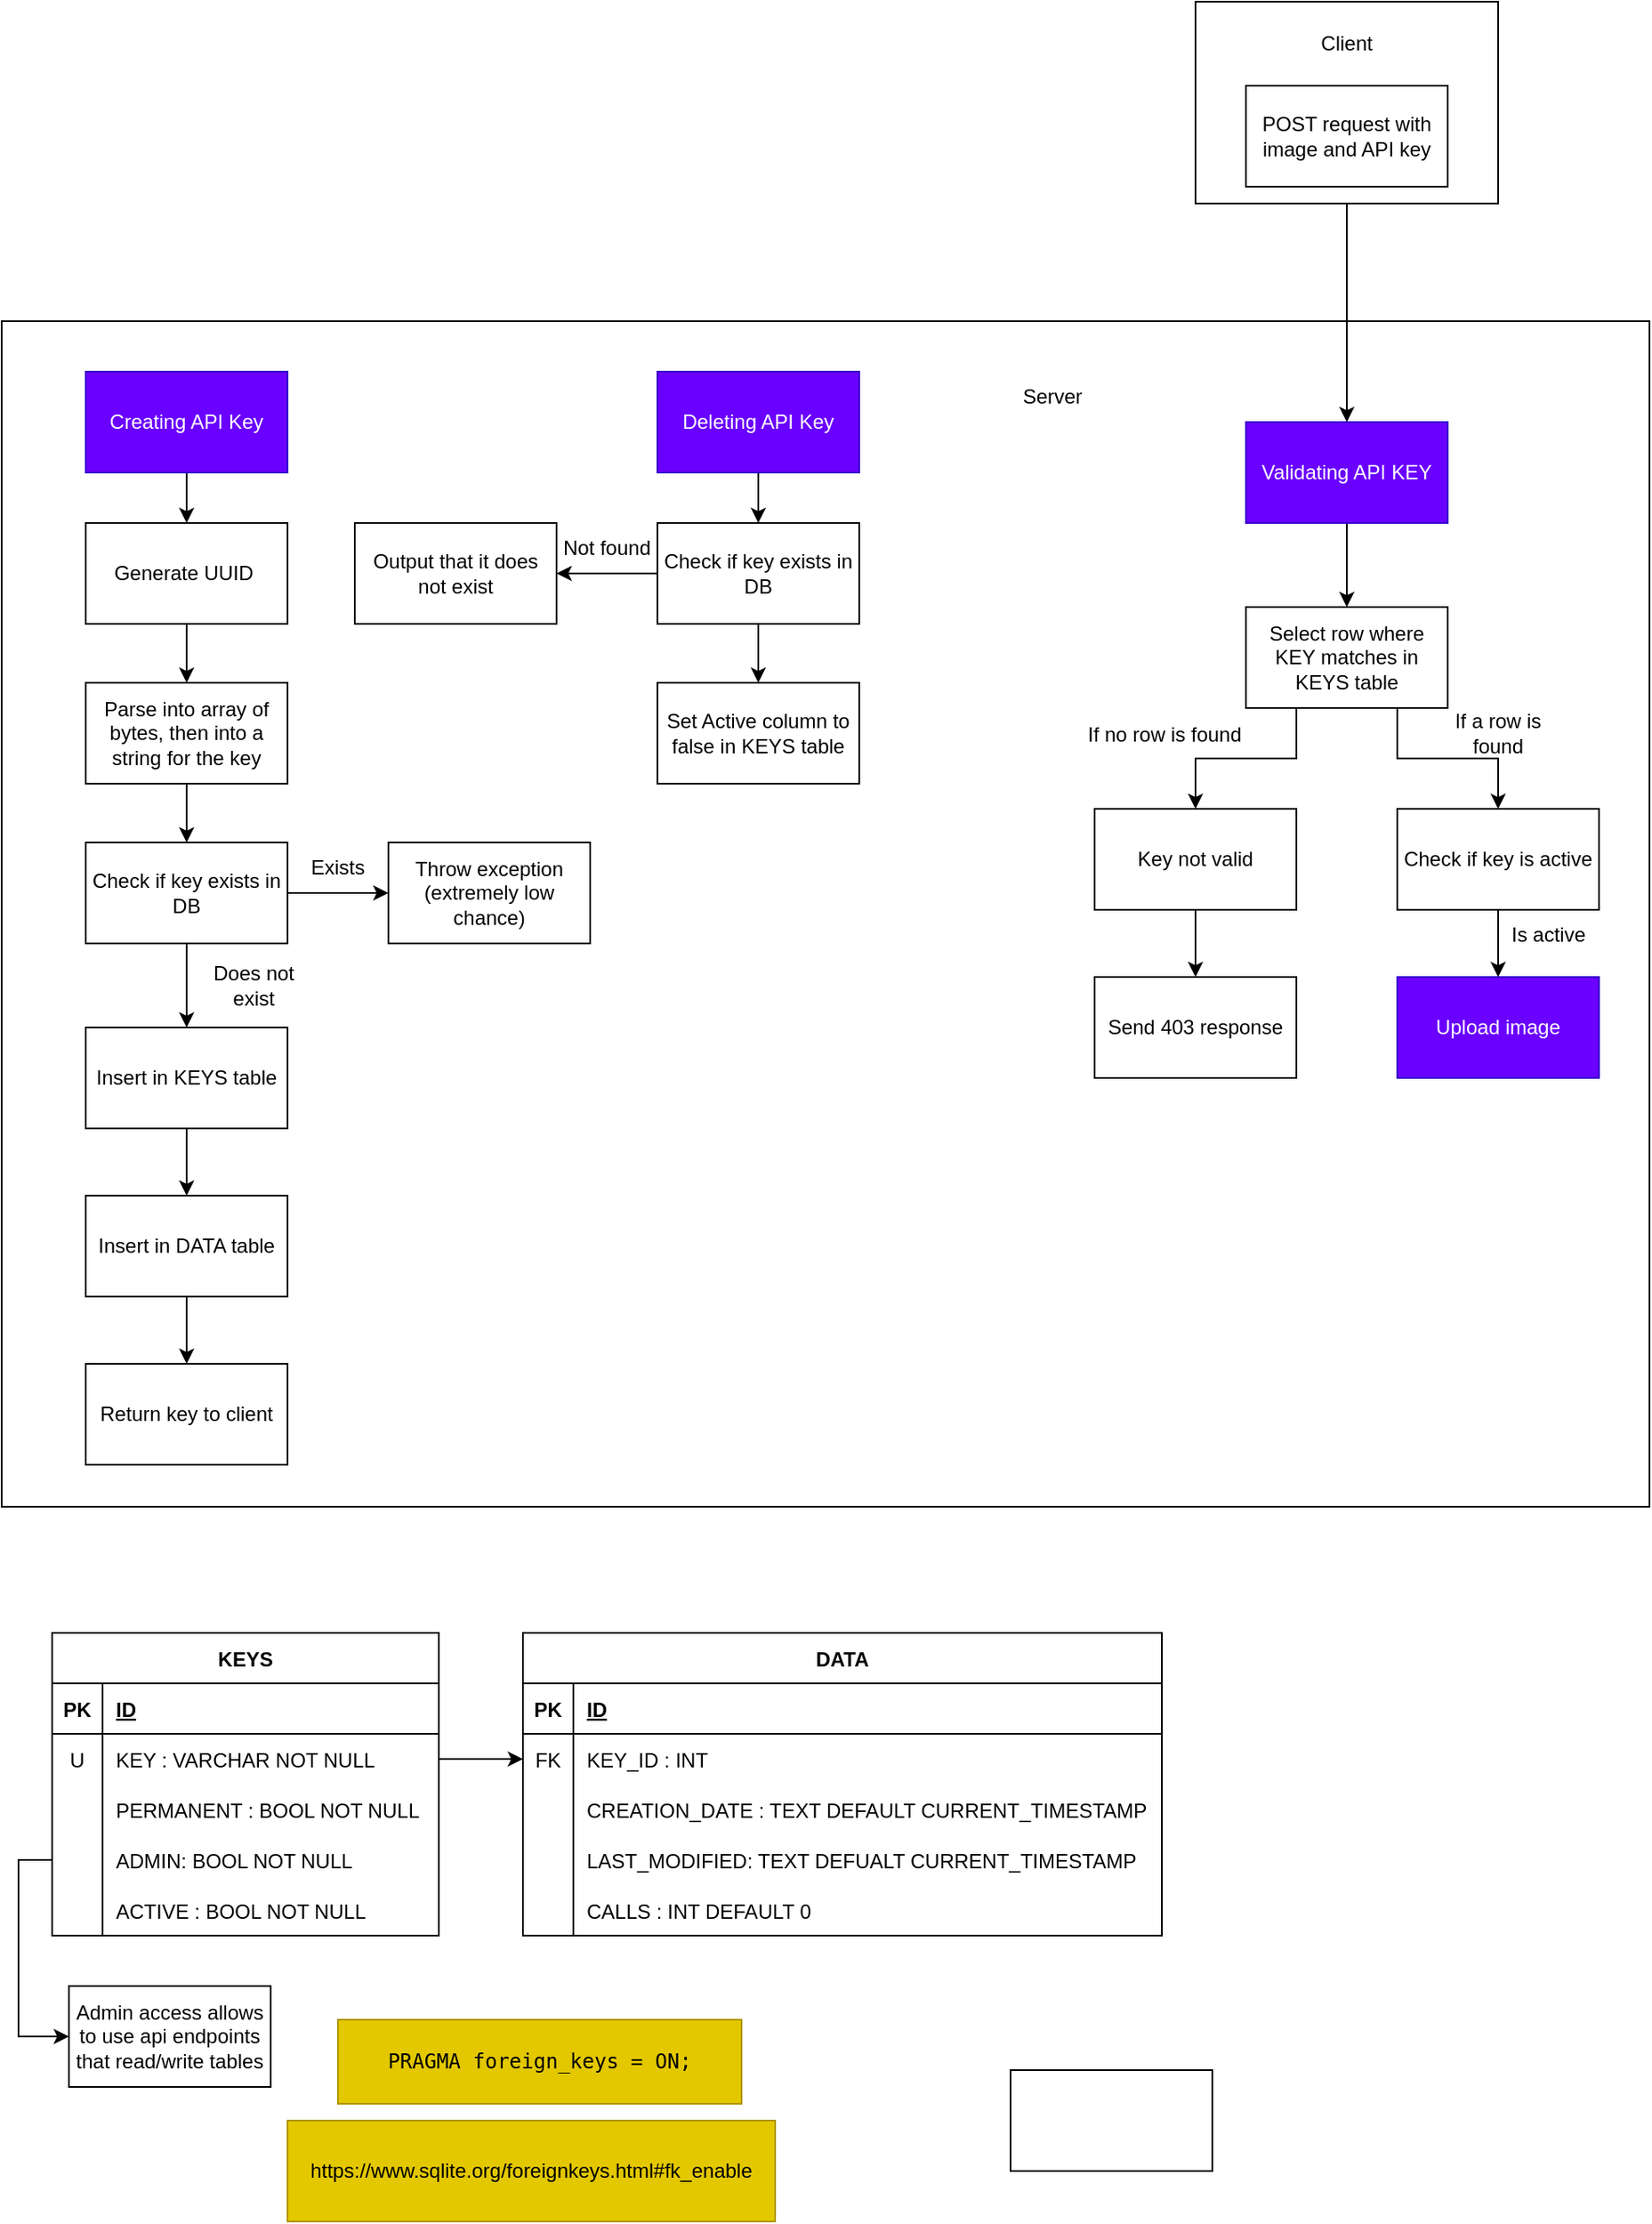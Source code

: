 <mxfile version="17.1.1" type="device"><diagram id="5JW9QRFGZYJv1i0NYqDo" name="Page-1"><mxGraphModel dx="1557" dy="1261" grid="1" gridSize="10" guides="1" tooltips="1" connect="1" arrows="1" fold="1" page="1" pageScale="1" pageWidth="1000" pageHeight="500" math="0" shadow="0"><root><mxCell id="0"/><mxCell id="1" parent="0"/><mxCell id="wKoaRFT6PWMqUwzqwJOh-6" value="" style="rounded=0;whiteSpace=wrap;html=1;" parent="1" vertex="1"><mxGeometry x="10" y="-230" width="980" height="705" as="geometry"/></mxCell><mxCell id="wKoaRFT6PWMqUwzqwJOh-14" value="" style="edgeStyle=orthogonalEdgeStyle;rounded=0;orthogonalLoop=1;jettySize=auto;html=1;" parent="1" source="f61jdf3002YQhbzdiK5C-1" target="wKoaRFT6PWMqUwzqwJOh-9" edge="1"><mxGeometry relative="1" as="geometry"/></mxCell><mxCell id="f61jdf3002YQhbzdiK5C-1" value="Creating API Key" style="rounded=0;whiteSpace=wrap;html=1;fillColor=#6a00ff;strokeColor=#3700CC;fontColor=#ffffff;" parent="1" vertex="1"><mxGeometry x="60" y="-200" width="120" height="60" as="geometry"/></mxCell><mxCell id="wKoaRFT6PWMqUwzqwJOh-24" value="" style="edgeStyle=orthogonalEdgeStyle;rounded=0;orthogonalLoop=1;jettySize=auto;html=1;strokeColor=default;" parent="1" source="f61jdf3002YQhbzdiK5C-2" target="wKoaRFT6PWMqUwzqwJOh-23" edge="1"><mxGeometry relative="1" as="geometry"/></mxCell><mxCell id="f61jdf3002YQhbzdiK5C-2" value="Deleting API Key" style="rounded=0;whiteSpace=wrap;html=1;fillColor=#6a00ff;strokeColor=#3700CC;fontColor=#ffffff;" parent="1" vertex="1"><mxGeometry x="400" y="-200" width="120" height="60" as="geometry"/></mxCell><mxCell id="f61jdf3002YQhbzdiK5C-52" style="edgeStyle=orthogonalEdgeStyle;rounded=0;orthogonalLoop=1;jettySize=auto;html=1;exitX=0.5;exitY=1;exitDx=0;exitDy=0;" parent="1" source="f61jdf3002YQhbzdiK5C-3" target="f61jdf3002YQhbzdiK5C-51" edge="1"><mxGeometry relative="1" as="geometry"/></mxCell><mxCell id="f61jdf3002YQhbzdiK5C-3" value="Validating API KEY" style="rounded=0;whiteSpace=wrap;html=1;fillColor=#6a00ff;strokeColor=#3700CC;fontColor=#ffffff;" parent="1" vertex="1"><mxGeometry x="750" y="-170" width="120" height="60" as="geometry"/></mxCell><mxCell id="f61jdf3002YQhbzdiK5C-4" value="KEYS" style="shape=table;startSize=30;container=1;collapsible=1;childLayout=tableLayout;fixedRows=1;rowLines=0;fontStyle=1;align=center;resizeLast=1;" parent="1" vertex="1"><mxGeometry x="40" y="550" width="230" height="180" as="geometry"/></mxCell><mxCell id="f61jdf3002YQhbzdiK5C-5" value="" style="shape=tableRow;horizontal=0;startSize=0;swimlaneHead=0;swimlaneBody=0;fillColor=none;collapsible=0;dropTarget=0;points=[[0,0.5],[1,0.5]];portConstraint=eastwest;top=0;left=0;right=0;bottom=1;" parent="f61jdf3002YQhbzdiK5C-4" vertex="1"><mxGeometry y="30" width="230" height="30" as="geometry"/></mxCell><mxCell id="f61jdf3002YQhbzdiK5C-6" value="PK" style="shape=partialRectangle;connectable=0;fillColor=none;top=0;left=0;bottom=0;right=0;fontStyle=1;overflow=hidden;" parent="f61jdf3002YQhbzdiK5C-5" vertex="1"><mxGeometry width="30" height="30" as="geometry"><mxRectangle width="30" height="30" as="alternateBounds"/></mxGeometry></mxCell><mxCell id="f61jdf3002YQhbzdiK5C-7" value="ID" style="shape=partialRectangle;connectable=0;fillColor=none;top=0;left=0;bottom=0;right=0;align=left;spacingLeft=6;fontStyle=5;overflow=hidden;" parent="f61jdf3002YQhbzdiK5C-5" vertex="1"><mxGeometry x="30" width="200" height="30" as="geometry"><mxRectangle width="200" height="30" as="alternateBounds"/></mxGeometry></mxCell><mxCell id="f61jdf3002YQhbzdiK5C-8" value="" style="shape=tableRow;horizontal=0;startSize=0;swimlaneHead=0;swimlaneBody=0;fillColor=none;collapsible=0;dropTarget=0;points=[[0,0.5],[1,0.5]];portConstraint=eastwest;top=0;left=0;right=0;bottom=0;" parent="f61jdf3002YQhbzdiK5C-4" vertex="1"><mxGeometry y="60" width="230" height="30" as="geometry"/></mxCell><mxCell id="f61jdf3002YQhbzdiK5C-9" value="U" style="shape=partialRectangle;connectable=0;fillColor=none;top=0;left=0;bottom=0;right=0;editable=1;overflow=hidden;" parent="f61jdf3002YQhbzdiK5C-8" vertex="1"><mxGeometry width="30" height="30" as="geometry"><mxRectangle width="30" height="30" as="alternateBounds"/></mxGeometry></mxCell><mxCell id="f61jdf3002YQhbzdiK5C-10" value="KEY : VARCHAR NOT NULL" style="shape=partialRectangle;connectable=0;fillColor=none;top=0;left=0;bottom=0;right=0;align=left;spacingLeft=6;overflow=hidden;" parent="f61jdf3002YQhbzdiK5C-8" vertex="1"><mxGeometry x="30" width="200" height="30" as="geometry"><mxRectangle width="200" height="30" as="alternateBounds"/></mxGeometry></mxCell><mxCell id="f61jdf3002YQhbzdiK5C-11" value="" style="shape=tableRow;horizontal=0;startSize=0;swimlaneHead=0;swimlaneBody=0;fillColor=none;collapsible=0;dropTarget=0;points=[[0,0.5],[1,0.5]];portConstraint=eastwest;top=0;left=0;right=0;bottom=0;" parent="f61jdf3002YQhbzdiK5C-4" vertex="1"><mxGeometry y="90" width="230" height="30" as="geometry"/></mxCell><mxCell id="f61jdf3002YQhbzdiK5C-12" value="" style="shape=partialRectangle;connectable=0;fillColor=none;top=0;left=0;bottom=0;right=0;editable=1;overflow=hidden;" parent="f61jdf3002YQhbzdiK5C-11" vertex="1"><mxGeometry width="30" height="30" as="geometry"><mxRectangle width="30" height="30" as="alternateBounds"/></mxGeometry></mxCell><mxCell id="f61jdf3002YQhbzdiK5C-13" value="PERMANENT : BOOL NOT NULL" style="shape=partialRectangle;connectable=0;fillColor=none;top=0;left=0;bottom=0;right=0;align=left;spacingLeft=6;overflow=hidden;" parent="f61jdf3002YQhbzdiK5C-11" vertex="1"><mxGeometry x="30" width="200" height="30" as="geometry"><mxRectangle width="200" height="30" as="alternateBounds"/></mxGeometry></mxCell><mxCell id="wKoaRFT6PWMqUwzqwJOh-47" value="" style="shape=tableRow;horizontal=0;startSize=0;swimlaneHead=0;swimlaneBody=0;fillColor=none;collapsible=0;dropTarget=0;points=[[0,0.5],[1,0.5]];portConstraint=eastwest;top=0;left=0;right=0;bottom=0;" parent="f61jdf3002YQhbzdiK5C-4" vertex="1"><mxGeometry y="120" width="230" height="30" as="geometry"/></mxCell><mxCell id="wKoaRFT6PWMqUwzqwJOh-48" value="" style="shape=partialRectangle;connectable=0;fillColor=none;top=0;left=0;bottom=0;right=0;editable=1;overflow=hidden;" parent="wKoaRFT6PWMqUwzqwJOh-47" vertex="1"><mxGeometry width="30" height="30" as="geometry"><mxRectangle width="30" height="30" as="alternateBounds"/></mxGeometry></mxCell><mxCell id="wKoaRFT6PWMqUwzqwJOh-49" value="ADMIN: BOOL NOT NULL" style="shape=partialRectangle;connectable=0;fillColor=none;top=0;left=0;bottom=0;right=0;align=left;spacingLeft=6;overflow=hidden;" parent="wKoaRFT6PWMqUwzqwJOh-47" vertex="1"><mxGeometry x="30" width="200" height="30" as="geometry"><mxRectangle width="200" height="30" as="alternateBounds"/></mxGeometry></mxCell><mxCell id="f61jdf3002YQhbzdiK5C-14" value="" style="shape=tableRow;horizontal=0;startSize=0;swimlaneHead=0;swimlaneBody=0;fillColor=none;collapsible=0;dropTarget=0;points=[[0,0.5],[1,0.5]];portConstraint=eastwest;top=0;left=0;right=0;bottom=0;" parent="f61jdf3002YQhbzdiK5C-4" vertex="1"><mxGeometry y="150" width="230" height="30" as="geometry"/></mxCell><mxCell id="f61jdf3002YQhbzdiK5C-15" value="" style="shape=partialRectangle;connectable=0;fillColor=none;top=0;left=0;bottom=0;right=0;editable=1;overflow=hidden;" parent="f61jdf3002YQhbzdiK5C-14" vertex="1"><mxGeometry width="30" height="30" as="geometry"><mxRectangle width="30" height="30" as="alternateBounds"/></mxGeometry></mxCell><mxCell id="f61jdf3002YQhbzdiK5C-16" value="ACTIVE : BOOL NOT NULL" style="shape=partialRectangle;connectable=0;fillColor=none;top=0;left=0;bottom=0;right=0;align=left;spacingLeft=6;overflow=hidden;" parent="f61jdf3002YQhbzdiK5C-14" vertex="1"><mxGeometry x="30" width="200" height="30" as="geometry"><mxRectangle width="200" height="30" as="alternateBounds"/></mxGeometry></mxCell><mxCell id="f61jdf3002YQhbzdiK5C-31" value="DATA" style="shape=table;startSize=30;container=1;collapsible=1;childLayout=tableLayout;fixedRows=1;rowLines=0;fontStyle=1;align=center;resizeLast=1;" parent="1" vertex="1"><mxGeometry x="320" y="550" width="380" height="180" as="geometry"/></mxCell><mxCell id="f61jdf3002YQhbzdiK5C-32" value="" style="shape=tableRow;horizontal=0;startSize=0;swimlaneHead=0;swimlaneBody=0;fillColor=none;collapsible=0;dropTarget=0;points=[[0,0.5],[1,0.5]];portConstraint=eastwest;top=0;left=0;right=0;bottom=1;" parent="f61jdf3002YQhbzdiK5C-31" vertex="1"><mxGeometry y="30" width="380" height="30" as="geometry"/></mxCell><mxCell id="f61jdf3002YQhbzdiK5C-33" value="PK" style="shape=partialRectangle;connectable=0;fillColor=none;top=0;left=0;bottom=0;right=0;fontStyle=1;overflow=hidden;" parent="f61jdf3002YQhbzdiK5C-32" vertex="1"><mxGeometry width="30" height="30" as="geometry"><mxRectangle width="30" height="30" as="alternateBounds"/></mxGeometry></mxCell><mxCell id="f61jdf3002YQhbzdiK5C-34" value="ID" style="shape=partialRectangle;connectable=0;fillColor=none;top=0;left=0;bottom=0;right=0;align=left;spacingLeft=6;fontStyle=5;overflow=hidden;" parent="f61jdf3002YQhbzdiK5C-32" vertex="1"><mxGeometry x="30" width="350" height="30" as="geometry"><mxRectangle width="350" height="30" as="alternateBounds"/></mxGeometry></mxCell><mxCell id="f61jdf3002YQhbzdiK5C-41" value="" style="shape=tableRow;horizontal=0;startSize=0;swimlaneHead=0;swimlaneBody=0;fillColor=none;collapsible=0;dropTarget=0;points=[[0,0.5],[1,0.5]];portConstraint=eastwest;top=0;left=0;right=0;bottom=0;" parent="f61jdf3002YQhbzdiK5C-31" vertex="1"><mxGeometry y="60" width="380" height="30" as="geometry"/></mxCell><mxCell id="f61jdf3002YQhbzdiK5C-42" value="FK" style="shape=partialRectangle;connectable=0;fillColor=none;top=0;left=0;bottom=0;right=0;editable=1;overflow=hidden;" parent="f61jdf3002YQhbzdiK5C-41" vertex="1"><mxGeometry width="30" height="30" as="geometry"><mxRectangle width="30" height="30" as="alternateBounds"/></mxGeometry></mxCell><mxCell id="f61jdf3002YQhbzdiK5C-43" value="KEY_ID : INT" style="shape=partialRectangle;connectable=0;fillColor=none;top=0;left=0;bottom=0;right=0;align=left;spacingLeft=6;overflow=hidden;" parent="f61jdf3002YQhbzdiK5C-41" vertex="1"><mxGeometry x="30" width="350" height="30" as="geometry"><mxRectangle width="350" height="30" as="alternateBounds"/></mxGeometry></mxCell><mxCell id="f61jdf3002YQhbzdiK5C-35" value="" style="shape=tableRow;horizontal=0;startSize=0;swimlaneHead=0;swimlaneBody=0;fillColor=none;collapsible=0;dropTarget=0;points=[[0,0.5],[1,0.5]];portConstraint=eastwest;top=0;left=0;right=0;bottom=0;" parent="f61jdf3002YQhbzdiK5C-31" vertex="1"><mxGeometry y="90" width="380" height="30" as="geometry"/></mxCell><mxCell id="f61jdf3002YQhbzdiK5C-36" value="" style="shape=partialRectangle;connectable=0;fillColor=none;top=0;left=0;bottom=0;right=0;editable=1;overflow=hidden;" parent="f61jdf3002YQhbzdiK5C-35" vertex="1"><mxGeometry width="30" height="30" as="geometry"><mxRectangle width="30" height="30" as="alternateBounds"/></mxGeometry></mxCell><mxCell id="f61jdf3002YQhbzdiK5C-37" value="CREATION_DATE : TEXT DEFAULT CURRENT_TIMESTAMP" style="shape=partialRectangle;connectable=0;fillColor=none;top=0;left=0;bottom=0;right=0;align=left;spacingLeft=6;overflow=hidden;" parent="f61jdf3002YQhbzdiK5C-35" vertex="1"><mxGeometry x="30" width="350" height="30" as="geometry"><mxRectangle width="350" height="30" as="alternateBounds"/></mxGeometry></mxCell><mxCell id="wKoaRFT6PWMqUwzqwJOh-44" value="" style="shape=tableRow;horizontal=0;startSize=0;swimlaneHead=0;swimlaneBody=0;fillColor=none;collapsible=0;dropTarget=0;points=[[0,0.5],[1,0.5]];portConstraint=eastwest;top=0;left=0;right=0;bottom=0;" parent="f61jdf3002YQhbzdiK5C-31" vertex="1"><mxGeometry y="120" width="380" height="30" as="geometry"/></mxCell><mxCell id="wKoaRFT6PWMqUwzqwJOh-45" value="" style="shape=partialRectangle;connectable=0;fillColor=none;top=0;left=0;bottom=0;right=0;editable=1;overflow=hidden;" parent="wKoaRFT6PWMqUwzqwJOh-44" vertex="1"><mxGeometry width="30" height="30" as="geometry"><mxRectangle width="30" height="30" as="alternateBounds"/></mxGeometry></mxCell><mxCell id="wKoaRFT6PWMqUwzqwJOh-46" value="LAST_MODIFIED: TEXT DEFUALT CURRENT_TIMESTAMP" style="shape=partialRectangle;connectable=0;fillColor=none;top=0;left=0;bottom=0;right=0;align=left;spacingLeft=6;overflow=hidden;" parent="wKoaRFT6PWMqUwzqwJOh-44" vertex="1"><mxGeometry x="30" width="350" height="30" as="geometry"><mxRectangle width="350" height="30" as="alternateBounds"/></mxGeometry></mxCell><mxCell id="f61jdf3002YQhbzdiK5C-38" value="" style="shape=tableRow;horizontal=0;startSize=0;swimlaneHead=0;swimlaneBody=0;fillColor=none;collapsible=0;dropTarget=0;points=[[0,0.5],[1,0.5]];portConstraint=eastwest;top=0;left=0;right=0;bottom=0;" parent="f61jdf3002YQhbzdiK5C-31" vertex="1"><mxGeometry y="150" width="380" height="30" as="geometry"/></mxCell><mxCell id="f61jdf3002YQhbzdiK5C-39" value="" style="shape=partialRectangle;connectable=0;fillColor=none;top=0;left=0;bottom=0;right=0;editable=1;overflow=hidden;" parent="f61jdf3002YQhbzdiK5C-38" vertex="1"><mxGeometry width="30" height="30" as="geometry"><mxRectangle width="30" height="30" as="alternateBounds"/></mxGeometry></mxCell><mxCell id="f61jdf3002YQhbzdiK5C-40" value="CALLS : INT DEFAULT 0" style="shape=partialRectangle;connectable=0;fillColor=none;top=0;left=0;bottom=0;right=0;align=left;spacingLeft=6;overflow=hidden;" parent="f61jdf3002YQhbzdiK5C-38" vertex="1"><mxGeometry x="30" width="350" height="30" as="geometry"><mxRectangle width="350" height="30" as="alternateBounds"/></mxGeometry></mxCell><mxCell id="f61jdf3002YQhbzdiK5C-44" value="" style="endArrow=classic;html=1;rounded=0;edgeStyle=orthogonalEdgeStyle;" parent="1" source="f61jdf3002YQhbzdiK5C-8" target="f61jdf3002YQhbzdiK5C-41" edge="1"><mxGeometry width="50" height="50" relative="1" as="geometry"><mxPoint x="400" y="610" as="sourcePoint"/><mxPoint x="450" y="560" as="targetPoint"/></mxGeometry></mxCell><mxCell id="f61jdf3002YQhbzdiK5C-48" style="edgeStyle=orthogonalEdgeStyle;rounded=0;orthogonalLoop=1;jettySize=auto;html=1;exitX=0.5;exitY=1;exitDx=0;exitDy=0;" parent="1" source="f61jdf3002YQhbzdiK5C-45" target="f61jdf3002YQhbzdiK5C-46" edge="1"><mxGeometry relative="1" as="geometry"/></mxCell><mxCell id="f61jdf3002YQhbzdiK5C-45" value="Insert in KEYS table" style="rounded=0;whiteSpace=wrap;html=1;" parent="1" vertex="1"><mxGeometry x="60" y="190" width="120" height="60" as="geometry"/></mxCell><mxCell id="f61jdf3002YQhbzdiK5C-67" style="edgeStyle=orthogonalEdgeStyle;rounded=0;orthogonalLoop=1;jettySize=auto;html=1;exitX=0.5;exitY=1;exitDx=0;exitDy=0;" parent="1" source="f61jdf3002YQhbzdiK5C-46" target="f61jdf3002YQhbzdiK5C-66" edge="1"><mxGeometry relative="1" as="geometry"/></mxCell><mxCell id="f61jdf3002YQhbzdiK5C-46" value="Insert in DATA table" style="rounded=0;whiteSpace=wrap;html=1;" parent="1" vertex="1"><mxGeometry x="60" y="290" width="120" height="60" as="geometry"/></mxCell><mxCell id="f61jdf3002YQhbzdiK5C-49" value="Set Active column to false in KEYS table" style="rounded=0;whiteSpace=wrap;html=1;" parent="1" vertex="1"><mxGeometry x="400" y="-15" width="120" height="60" as="geometry"/></mxCell><mxCell id="f61jdf3002YQhbzdiK5C-59" style="edgeStyle=orthogonalEdgeStyle;rounded=0;orthogonalLoop=1;jettySize=auto;html=1;exitX=0.25;exitY=1;exitDx=0;exitDy=0;" parent="1" source="f61jdf3002YQhbzdiK5C-51" target="f61jdf3002YQhbzdiK5C-53" edge="1"><mxGeometry relative="1" as="geometry"/></mxCell><mxCell id="wKoaRFT6PWMqUwzqwJOh-30" style="edgeStyle=orthogonalEdgeStyle;rounded=0;orthogonalLoop=1;jettySize=auto;html=1;exitX=0.75;exitY=1;exitDx=0;exitDy=0;strokeColor=default;" parent="1" source="f61jdf3002YQhbzdiK5C-51" target="wKoaRFT6PWMqUwzqwJOh-29" edge="1"><mxGeometry relative="1" as="geometry"/></mxCell><mxCell id="f61jdf3002YQhbzdiK5C-51" value="Select row where KEY matches in KEYS table" style="rounded=0;whiteSpace=wrap;html=1;" parent="1" vertex="1"><mxGeometry x="750" y="-60" width="120" height="60" as="geometry"/></mxCell><mxCell id="f61jdf3002YQhbzdiK5C-64" value="" style="edgeStyle=orthogonalEdgeStyle;rounded=0;orthogonalLoop=1;jettySize=auto;html=1;" parent="1" source="f61jdf3002YQhbzdiK5C-53" target="f61jdf3002YQhbzdiK5C-63" edge="1"><mxGeometry relative="1" as="geometry"/></mxCell><mxCell id="f61jdf3002YQhbzdiK5C-53" value="Key not valid" style="rounded=0;whiteSpace=wrap;html=1;" parent="1" vertex="1"><mxGeometry x="660" y="60" width="120" height="60" as="geometry"/></mxCell><mxCell id="f61jdf3002YQhbzdiK5C-55" value="Upload image" style="rounded=0;whiteSpace=wrap;html=1;fillColor=#6a00ff;strokeColor=#3700CC;fontColor=#ffffff;" parent="1" vertex="1"><mxGeometry x="840" y="160" width="120" height="60" as="geometry"/></mxCell><mxCell id="f61jdf3002YQhbzdiK5C-62" value="If no row is found" style="text;strokeColor=none;fillColor=none;align=left;verticalAlign=middle;spacingLeft=4;spacingRight=4;overflow=hidden;points=[[0,0.5],[1,0.5]];portConstraint=eastwest;rotatable=0;" parent="1" vertex="1"><mxGeometry x="650" width="110" height="30" as="geometry"/></mxCell><mxCell id="f61jdf3002YQhbzdiK5C-63" value="Send 403 response" style="rounded=0;whiteSpace=wrap;html=1;" parent="1" vertex="1"><mxGeometry x="660" y="160" width="120" height="60" as="geometry"/></mxCell><mxCell id="f61jdf3002YQhbzdiK5C-65" value="If a row is found" style="text;html=1;strokeColor=none;fillColor=none;align=center;verticalAlign=middle;whiteSpace=wrap;rounded=0;" parent="1" vertex="1"><mxGeometry x="870" width="60" height="30" as="geometry"/></mxCell><mxCell id="f61jdf3002YQhbzdiK5C-66" value="Return key to client" style="rounded=0;whiteSpace=wrap;html=1;" parent="1" vertex="1"><mxGeometry x="60" y="390" width="120" height="60" as="geometry"/></mxCell><mxCell id="wKoaRFT6PWMqUwzqwJOh-2" style="edgeStyle=orthogonalEdgeStyle;rounded=0;orthogonalLoop=1;jettySize=auto;html=1;" parent="1" source="wKoaRFT6PWMqUwzqwJOh-1" target="f61jdf3002YQhbzdiK5C-3" edge="1"><mxGeometry relative="1" as="geometry"/></mxCell><mxCell id="wKoaRFT6PWMqUwzqwJOh-4" value="" style="rounded=0;whiteSpace=wrap;html=1;" parent="1" vertex="1"><mxGeometry x="720" y="-420" width="180" height="120" as="geometry"/></mxCell><mxCell id="wKoaRFT6PWMqUwzqwJOh-1" value="POST request with image and API key" style="rounded=0;whiteSpace=wrap;html=1;" parent="1" vertex="1"><mxGeometry x="750" y="-370" width="120" height="60" as="geometry"/></mxCell><mxCell id="wKoaRFT6PWMqUwzqwJOh-5" value="Client" style="text;html=1;strokeColor=none;fillColor=none;align=center;verticalAlign=middle;whiteSpace=wrap;rounded=0;" parent="1" vertex="1"><mxGeometry x="780" y="-410" width="60" height="30" as="geometry"/></mxCell><mxCell id="wKoaRFT6PWMqUwzqwJOh-7" value="Server" style="text;html=1;strokeColor=none;fillColor=none;align=center;verticalAlign=middle;whiteSpace=wrap;rounded=0;" parent="1" vertex="1"><mxGeometry x="560" y="-210" width="150" height="50" as="geometry"/></mxCell><mxCell id="wKoaRFT6PWMqUwzqwJOh-15" value="" style="edgeStyle=orthogonalEdgeStyle;rounded=0;orthogonalLoop=1;jettySize=auto;html=1;" parent="1" source="wKoaRFT6PWMqUwzqwJOh-9" target="wKoaRFT6PWMqUwzqwJOh-12" edge="1"><mxGeometry relative="1" as="geometry"/></mxCell><mxCell id="wKoaRFT6PWMqUwzqwJOh-9" value="Generate UUID&amp;nbsp;" style="rounded=0;whiteSpace=wrap;html=1;" parent="1" vertex="1"><mxGeometry x="60" y="-110" width="120" height="60" as="geometry"/></mxCell><mxCell id="wKoaRFT6PWMqUwzqwJOh-16" value="" style="edgeStyle=orthogonalEdgeStyle;rounded=0;orthogonalLoop=1;jettySize=auto;html=1;" parent="1" source="wKoaRFT6PWMqUwzqwJOh-12" target="wKoaRFT6PWMqUwzqwJOh-13" edge="1"><mxGeometry relative="1" as="geometry"/></mxCell><mxCell id="wKoaRFT6PWMqUwzqwJOh-12" value="Parse into array of bytes, then into a string for the key" style="rounded=0;whiteSpace=wrap;html=1;" parent="1" vertex="1"><mxGeometry x="60" y="-15" width="120" height="60" as="geometry"/></mxCell><mxCell id="wKoaRFT6PWMqUwzqwJOh-19" value="" style="edgeStyle=orthogonalEdgeStyle;rounded=0;orthogonalLoop=1;jettySize=auto;html=1;strokeColor=default;" parent="1" source="wKoaRFT6PWMqUwzqwJOh-13" target="wKoaRFT6PWMqUwzqwJOh-18" edge="1"><mxGeometry relative="1" as="geometry"/></mxCell><mxCell id="wKoaRFT6PWMqUwzqwJOh-21" value="" style="edgeStyle=orthogonalEdgeStyle;rounded=0;orthogonalLoop=1;jettySize=auto;html=1;strokeColor=default;" parent="1" source="wKoaRFT6PWMqUwzqwJOh-13" target="f61jdf3002YQhbzdiK5C-45" edge="1"><mxGeometry relative="1" as="geometry"/></mxCell><mxCell id="wKoaRFT6PWMqUwzqwJOh-13" value="Check if key exists in DB" style="rounded=0;whiteSpace=wrap;html=1;" parent="1" vertex="1"><mxGeometry x="60" y="80" width="120" height="60" as="geometry"/></mxCell><mxCell id="wKoaRFT6PWMqUwzqwJOh-18" value="Throw exception&lt;br&gt;(extremely low chance)" style="rounded=0;whiteSpace=wrap;html=1;" parent="1" vertex="1"><mxGeometry x="240" y="80" width="120" height="60" as="geometry"/></mxCell><mxCell id="wKoaRFT6PWMqUwzqwJOh-20" value="Exists" style="text;html=1;strokeColor=none;fillColor=none;align=center;verticalAlign=middle;whiteSpace=wrap;rounded=0;" parent="1" vertex="1"><mxGeometry x="180" y="80" width="60" height="30" as="geometry"/></mxCell><mxCell id="wKoaRFT6PWMqUwzqwJOh-22" value="Does not exist" style="text;html=1;strokeColor=none;fillColor=none;align=center;verticalAlign=middle;whiteSpace=wrap;rounded=0;" parent="1" vertex="1"><mxGeometry x="130" y="150" width="60" height="30" as="geometry"/></mxCell><mxCell id="wKoaRFT6PWMqUwzqwJOh-25" value="" style="edgeStyle=orthogonalEdgeStyle;rounded=0;orthogonalLoop=1;jettySize=auto;html=1;strokeColor=default;" parent="1" source="wKoaRFT6PWMqUwzqwJOh-23" target="f61jdf3002YQhbzdiK5C-49" edge="1"><mxGeometry relative="1" as="geometry"/></mxCell><mxCell id="wKoaRFT6PWMqUwzqwJOh-27" value="" style="edgeStyle=orthogonalEdgeStyle;rounded=0;orthogonalLoop=1;jettySize=auto;html=1;strokeColor=default;" parent="1" source="wKoaRFT6PWMqUwzqwJOh-23" target="wKoaRFT6PWMqUwzqwJOh-26" edge="1"><mxGeometry relative="1" as="geometry"/></mxCell><mxCell id="wKoaRFT6PWMqUwzqwJOh-23" value="Check if key exists in DB" style="rounded=0;whiteSpace=wrap;html=1;" parent="1" vertex="1"><mxGeometry x="400" y="-110" width="120" height="60" as="geometry"/></mxCell><mxCell id="wKoaRFT6PWMqUwzqwJOh-26" value="Output that it does not exist" style="rounded=0;whiteSpace=wrap;html=1;" parent="1" vertex="1"><mxGeometry x="220" y="-110" width="120" height="60" as="geometry"/></mxCell><mxCell id="wKoaRFT6PWMqUwzqwJOh-28" value="Not found" style="text;html=1;strokeColor=none;fillColor=none;align=center;verticalAlign=middle;whiteSpace=wrap;rounded=0;" parent="1" vertex="1"><mxGeometry x="340" y="-110" width="60" height="30" as="geometry"/></mxCell><mxCell id="wKoaRFT6PWMqUwzqwJOh-31" value="" style="edgeStyle=orthogonalEdgeStyle;rounded=0;orthogonalLoop=1;jettySize=auto;html=1;strokeColor=default;" parent="1" source="wKoaRFT6PWMqUwzqwJOh-29" target="f61jdf3002YQhbzdiK5C-55" edge="1"><mxGeometry relative="1" as="geometry"/></mxCell><mxCell id="wKoaRFT6PWMqUwzqwJOh-29" value="Check if key is active" style="rounded=0;whiteSpace=wrap;html=1;" parent="1" vertex="1"><mxGeometry x="840" y="60" width="120" height="60" as="geometry"/></mxCell><mxCell id="wKoaRFT6PWMqUwzqwJOh-32" value="Is active" style="text;html=1;strokeColor=none;fillColor=none;align=center;verticalAlign=middle;whiteSpace=wrap;rounded=0;" parent="1" vertex="1"><mxGeometry x="900" y="120" width="60" height="30" as="geometry"/></mxCell><mxCell id="wKoaRFT6PWMqUwzqwJOh-34" value="" style="shape=tableRow;horizontal=0;startSize=0;swimlaneHead=0;swimlaneBody=0;fillColor=none;collapsible=0;dropTarget=0;points=[[0,0.5],[1,0.5]];portConstraint=eastwest;top=0;left=0;right=0;bottom=0;" parent="1" vertex="1"><mxGeometry x="320" y="700" width="220" height="30" as="geometry"/></mxCell><mxCell id="wKoaRFT6PWMqUwzqwJOh-35" value="" style="shape=partialRectangle;connectable=0;fillColor=none;top=0;left=0;bottom=0;right=0;editable=1;overflow=hidden;" parent="wKoaRFT6PWMqUwzqwJOh-34" vertex="1"><mxGeometry width="30" height="30" as="geometry"><mxRectangle width="30" height="30" as="alternateBounds"/></mxGeometry></mxCell><mxCell id="wKoaRFT6PWMqUwzqwJOh-37" value="" style="shape=tableRow;horizontal=0;startSize=0;swimlaneHead=0;swimlaneBody=0;fillColor=none;collapsible=0;dropTarget=0;points=[[0,0.5],[1,0.5]];portConstraint=eastwest;top=0;left=0;right=0;bottom=0;" parent="1" vertex="1"><mxGeometry x="320" y="700" width="220" height="30" as="geometry"/></mxCell><mxCell id="wKoaRFT6PWMqUwzqwJOh-38" value="" style="shape=partialRectangle;connectable=0;fillColor=none;top=0;left=0;bottom=0;right=0;editable=1;overflow=hidden;" parent="wKoaRFT6PWMqUwzqwJOh-37" vertex="1"><mxGeometry width="30" height="30" as="geometry"><mxRectangle width="30" height="30" as="alternateBounds"/></mxGeometry></mxCell><mxCell id="wKoaRFT6PWMqUwzqwJOh-50" value="Admin access allows to use api endpoints that read/write tables" style="rounded=0;whiteSpace=wrap;html=1;" parent="1" vertex="1"><mxGeometry x="50" y="760" width="120" height="60" as="geometry"/></mxCell><mxCell id="wKoaRFT6PWMqUwzqwJOh-54" style="edgeStyle=orthogonalEdgeStyle;rounded=0;orthogonalLoop=1;jettySize=auto;html=1;strokeColor=default;entryX=0;entryY=0.5;entryDx=0;entryDy=0;" parent="1" source="wKoaRFT6PWMqUwzqwJOh-47" target="wKoaRFT6PWMqUwzqwJOh-50" edge="1"><mxGeometry relative="1" as="geometry"/></mxCell><mxCell id="wKoaRFT6PWMqUwzqwJOh-55" value="&lt;pre style=&quot;box-sizing: border-box ; display: table-cell ; font-size: 1em&quot;&gt;PRAGMA foreign_keys = ON;&lt;/pre&gt;" style="rounded=0;whiteSpace=wrap;html=1;fillColor=#e3c800;strokeColor=#B09500;fontColor=#000000;" parent="1" vertex="1"><mxGeometry x="210" y="780" width="240" height="50" as="geometry"/></mxCell><mxCell id="wKoaRFT6PWMqUwzqwJOh-56" value="https://www.sqlite.org/foreignkeys.html#fk_enable" style="rounded=0;whiteSpace=wrap;html=1;fillColor=#e3c800;strokeColor=#B09500;fontColor=#000000;" parent="1" vertex="1"><mxGeometry x="180" y="840" width="290" height="60" as="geometry"/></mxCell><mxCell id="YdEIIqJ8STfM9hJdQyyG-1" value="" style="rounded=0;whiteSpace=wrap;html=1;" vertex="1" parent="1"><mxGeometry x="610" y="810" width="120" height="60" as="geometry"/></mxCell></root></mxGraphModel></diagram></mxfile>